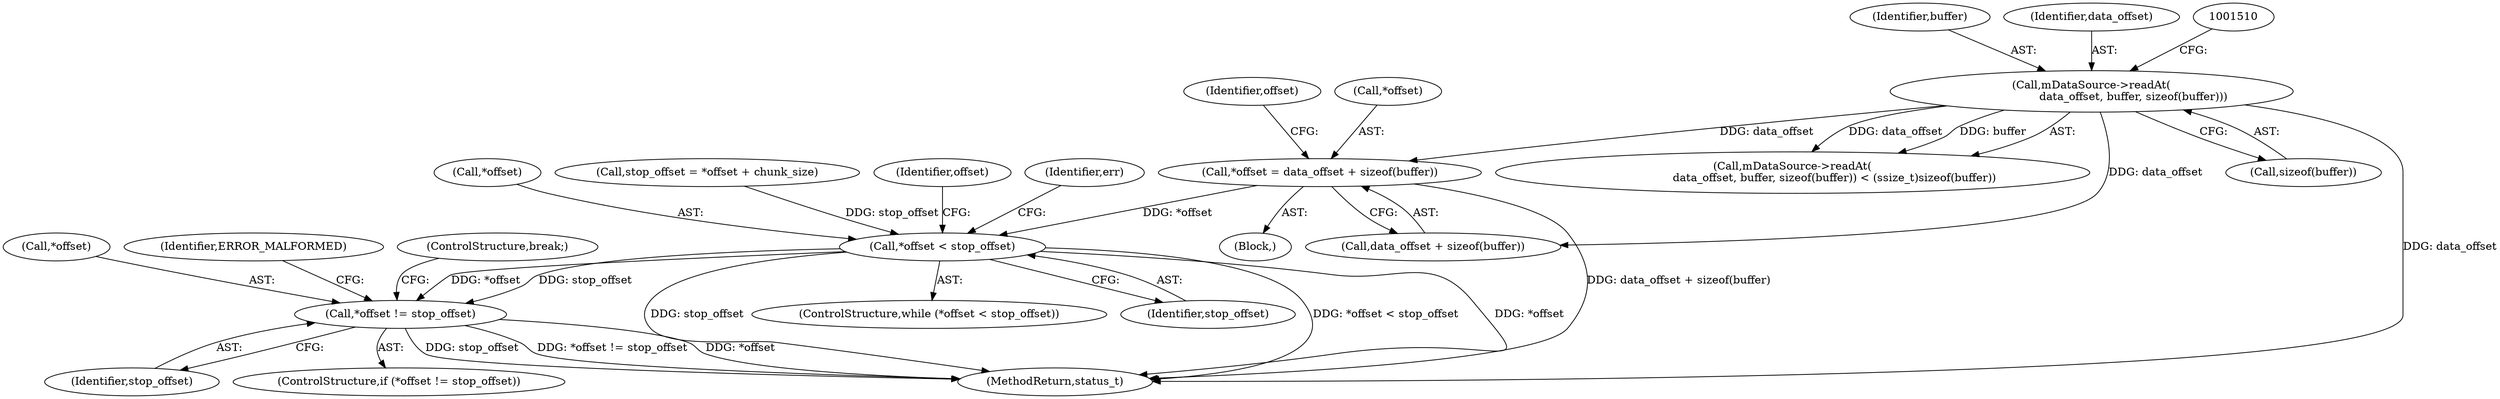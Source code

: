 digraph "0_Android_463a6f807e187828442949d1924e143cf07778c6@API" {
"1001588" [label="(Call,*offset = data_offset + sizeof(buffer))"];
"1001504" [label="(Call,mDataSource->readAt(\n                        data_offset, buffer, sizeof(buffer)))"];
"1001596" [label="(Call,*offset < stop_offset)"];
"1001617" [label="(Call,*offset != stop_offset)"];
"1001618" [label="(Call,*offset)"];
"1001504" [label="(Call,mDataSource->readAt(\n                        data_offset, buffer, sizeof(buffer)))"];
"1001596" [label="(Call,*offset < stop_offset)"];
"1001620" [label="(Identifier,stop_offset)"];
"1001588" [label="(Call,*offset = data_offset + sizeof(buffer))"];
"1001623" [label="(Identifier,ERROR_MALFORMED)"];
"1001624" [label="(ControlStructure,break;)"];
"1001619" [label="(Identifier,offset)"];
"1001617" [label="(Call,*offset != stop_offset)"];
"1001490" [label="(Block,)"];
"1001598" [label="(Identifier,offset)"];
"1001603" [label="(Identifier,err)"];
"1001597" [label="(Call,*offset)"];
"1001503" [label="(Call,mDataSource->readAt(\n                        data_offset, buffer, sizeof(buffer)) < (ssize_t)sizeof(buffer))"];
"1001599" [label="(Identifier,stop_offset)"];
"1001506" [label="(Identifier,buffer)"];
"1001616" [label="(ControlStructure,if (*offset != stop_offset))"];
"1001595" [label="(ControlStructure,while (*offset < stop_offset))"];
"1001591" [label="(Call,data_offset + sizeof(buffer))"];
"1001505" [label="(Identifier,data_offset)"];
"1001589" [label="(Call,*offset)"];
"1002911" [label="(MethodReturn,status_t)"];
"1001507" [label="(Call,sizeof(buffer))"];
"1001582" [label="(Call,stop_offset = *offset + chunk_size)"];
"1001588" -> "1001490"  [label="AST: "];
"1001588" -> "1001591"  [label="CFG: "];
"1001589" -> "1001588"  [label="AST: "];
"1001591" -> "1001588"  [label="AST: "];
"1001598" -> "1001588"  [label="CFG: "];
"1001588" -> "1002911"  [label="DDG: data_offset + sizeof(buffer)"];
"1001504" -> "1001588"  [label="DDG: data_offset"];
"1001588" -> "1001596"  [label="DDG: *offset"];
"1001504" -> "1001503"  [label="AST: "];
"1001504" -> "1001507"  [label="CFG: "];
"1001505" -> "1001504"  [label="AST: "];
"1001506" -> "1001504"  [label="AST: "];
"1001507" -> "1001504"  [label="AST: "];
"1001510" -> "1001504"  [label="CFG: "];
"1001504" -> "1002911"  [label="DDG: data_offset"];
"1001504" -> "1001503"  [label="DDG: data_offset"];
"1001504" -> "1001503"  [label="DDG: buffer"];
"1001504" -> "1001591"  [label="DDG: data_offset"];
"1001596" -> "1001595"  [label="AST: "];
"1001596" -> "1001599"  [label="CFG: "];
"1001597" -> "1001596"  [label="AST: "];
"1001599" -> "1001596"  [label="AST: "];
"1001603" -> "1001596"  [label="CFG: "];
"1001619" -> "1001596"  [label="CFG: "];
"1001596" -> "1002911"  [label="DDG: stop_offset"];
"1001596" -> "1002911"  [label="DDG: *offset"];
"1001596" -> "1002911"  [label="DDG: *offset < stop_offset"];
"1001582" -> "1001596"  [label="DDG: stop_offset"];
"1001596" -> "1001617"  [label="DDG: *offset"];
"1001596" -> "1001617"  [label="DDG: stop_offset"];
"1001617" -> "1001616"  [label="AST: "];
"1001617" -> "1001620"  [label="CFG: "];
"1001618" -> "1001617"  [label="AST: "];
"1001620" -> "1001617"  [label="AST: "];
"1001623" -> "1001617"  [label="CFG: "];
"1001624" -> "1001617"  [label="CFG: "];
"1001617" -> "1002911"  [label="DDG: stop_offset"];
"1001617" -> "1002911"  [label="DDG: *offset != stop_offset"];
"1001617" -> "1002911"  [label="DDG: *offset"];
}
